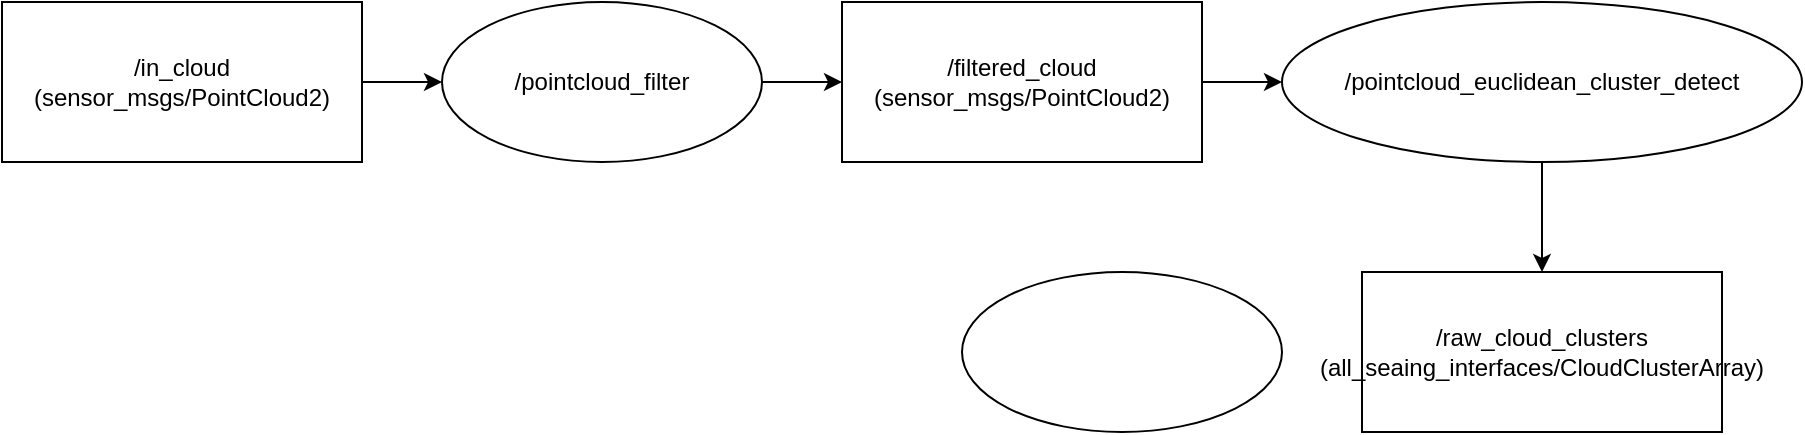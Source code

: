 <mxfile version="24.3.1" type="github">
  <diagram id="C5RBs43oDa-KdzZeNtuy" name="Page-1">
    <mxGraphModel dx="1974" dy="726" grid="1" gridSize="10" guides="1" tooltips="1" connect="1" arrows="1" fold="1" page="1" pageScale="1" pageWidth="827" pageHeight="1169" math="0" shadow="0">
      <root>
        <mxCell id="WIyWlLk6GJQsqaUBKTNV-0" />
        <mxCell id="WIyWlLk6GJQsqaUBKTNV-1" parent="WIyWlLk6GJQsqaUBKTNV-0" />
        <mxCell id="ou8zvbw-qNCCU-TRvPra-12" style="edgeStyle=orthogonalEdgeStyle;rounded=0;orthogonalLoop=1;jettySize=auto;html=1;entryX=0.5;entryY=0;entryDx=0;entryDy=0;" edge="1" parent="WIyWlLk6GJQsqaUBKTNV-1" source="ou8zvbw-qNCCU-TRvPra-0" target="ou8zvbw-qNCCU-TRvPra-11">
          <mxGeometry relative="1" as="geometry" />
        </mxCell>
        <mxCell id="ou8zvbw-qNCCU-TRvPra-0" value="/pointcloud_euclidean_cluster_detect" style="ellipse;whiteSpace=wrap;html=1;" vertex="1" parent="WIyWlLk6GJQsqaUBKTNV-1">
          <mxGeometry x="420" y="410" width="260" height="80" as="geometry" />
        </mxCell>
        <mxCell id="ou8zvbw-qNCCU-TRvPra-2" style="edgeStyle=orthogonalEdgeStyle;rounded=0;orthogonalLoop=1;jettySize=auto;html=1;entryX=0;entryY=0.5;entryDx=0;entryDy=0;" edge="1" parent="WIyWlLk6GJQsqaUBKTNV-1" source="ou8zvbw-qNCCU-TRvPra-1" target="ou8zvbw-qNCCU-TRvPra-5">
          <mxGeometry relative="1" as="geometry">
            <mxPoint x="340" y="460" as="targetPoint" />
          </mxGeometry>
        </mxCell>
        <mxCell id="ou8zvbw-qNCCU-TRvPra-1" value="/pointcloud_filter" style="ellipse;whiteSpace=wrap;html=1;" vertex="1" parent="WIyWlLk6GJQsqaUBKTNV-1">
          <mxGeometry y="410" width="160" height="80" as="geometry" />
        </mxCell>
        <mxCell id="ou8zvbw-qNCCU-TRvPra-8" value="" style="edgeStyle=orthogonalEdgeStyle;rounded=0;orthogonalLoop=1;jettySize=auto;html=1;" edge="1" parent="WIyWlLk6GJQsqaUBKTNV-1" source="ou8zvbw-qNCCU-TRvPra-5" target="ou8zvbw-qNCCU-TRvPra-0">
          <mxGeometry relative="1" as="geometry" />
        </mxCell>
        <mxCell id="ou8zvbw-qNCCU-TRvPra-5" value="&lt;div&gt;/filtered_cloud&lt;/div&gt;&lt;div&gt;(sensor_msgs/PointCloud2)&lt;br&gt;&lt;/div&gt;" style="rounded=0;whiteSpace=wrap;html=1;" vertex="1" parent="WIyWlLk6GJQsqaUBKTNV-1">
          <mxGeometry x="200" y="410" width="180" height="80" as="geometry" />
        </mxCell>
        <mxCell id="ou8zvbw-qNCCU-TRvPra-7" style="edgeStyle=orthogonalEdgeStyle;rounded=0;orthogonalLoop=1;jettySize=auto;html=1;entryX=0;entryY=0.5;entryDx=0;entryDy=0;" edge="1" parent="WIyWlLk6GJQsqaUBKTNV-1" source="ou8zvbw-qNCCU-TRvPra-6" target="ou8zvbw-qNCCU-TRvPra-1">
          <mxGeometry relative="1" as="geometry" />
        </mxCell>
        <mxCell id="ou8zvbw-qNCCU-TRvPra-6" value="&lt;div&gt;/in_cloud&lt;/div&gt;&lt;div&gt;(sensor_msgs/PointCloud2)&lt;br&gt;&lt;/div&gt;" style="rounded=0;whiteSpace=wrap;html=1;" vertex="1" parent="WIyWlLk6GJQsqaUBKTNV-1">
          <mxGeometry x="-220" y="410" width="180" height="80" as="geometry" />
        </mxCell>
        <mxCell id="ou8zvbw-qNCCU-TRvPra-11" value="&lt;div&gt;/raw_cloud_clusters&lt;/div&gt;&lt;div&gt;(all_seaing_interfaces/CloudClusterArray)&lt;br&gt;&lt;/div&gt;" style="rounded=0;whiteSpace=wrap;html=1;" vertex="1" parent="WIyWlLk6GJQsqaUBKTNV-1">
          <mxGeometry x="460" y="545" width="180" height="80" as="geometry" />
        </mxCell>
        <mxCell id="ou8zvbw-qNCCU-TRvPra-13" value="" style="ellipse;whiteSpace=wrap;html=1;" vertex="1" parent="WIyWlLk6GJQsqaUBKTNV-1">
          <mxGeometry x="260" y="545" width="160" height="80" as="geometry" />
        </mxCell>
      </root>
    </mxGraphModel>
  </diagram>
</mxfile>
